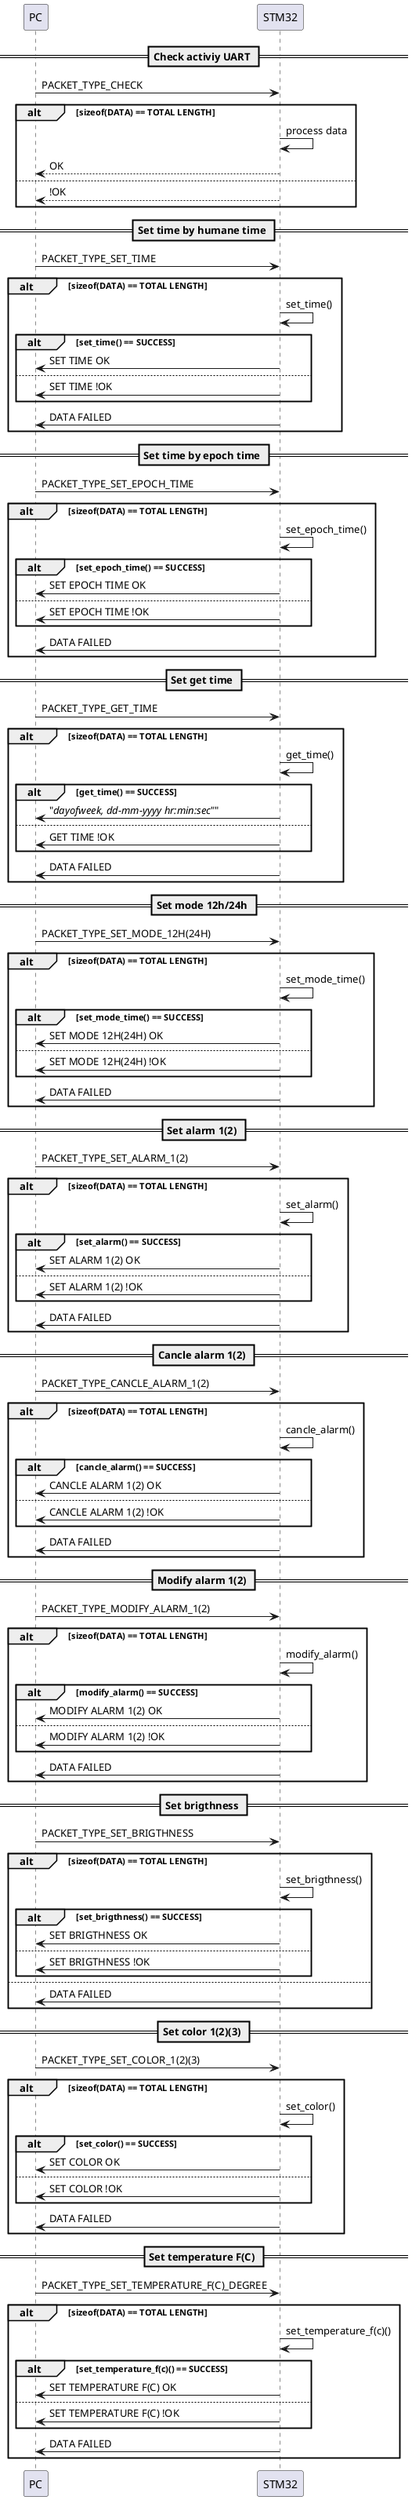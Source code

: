 @startuml
== Check activiy UART ==
PC -> STM32: PACKET_TYPE_CHECK
alt sizeof(DATA) == TOTAL LENGTH
STM32->STM32 : process data
STM32 --> PC: OK
else
STM32 --> PC: !OK
end

== Set time by humane time ==
PC -> STM32: PACKET_TYPE_SET_TIME
alt sizeof(DATA) == TOTAL LENGTH
STM32->STM32 :set_time() 
alt set_time() == SUCCESS
STM32->PC: SET TIME OK
else
STM32->PC: SET TIME !OK
end
STM32->PC: DATA FAILED
end
== Set time by epoch time ==
PC -> STM32: PACKET_TYPE_SET_EPOCH_TIME
alt sizeof(DATA) == TOTAL LENGTH
STM32->STM32 :set_epoch_time()
alt set_epoch_time() == SUCCESS
STM32->PC: SET EPOCH TIME OK
else
STM32->PC: SET EPOCH TIME !OK
end
STM32->PC: DATA FAILED
end
== Set get time ==
PC -> STM32: PACKET_TYPE_GET_TIME
alt sizeof(DATA) == TOTAL LENGTH
STM32->STM32 :get_time() 
alt get_time() == SUCCESS
STM32->PC: "//dayofweek, dd-mm-yyyy hr:min:sec//""
else
STM32->PC: GET TIME !OK
end
STM32->PC: DATA FAILED
end
== Set mode 12h/24h ==
PC -> STM32: PACKET_TYPE_SET_MODE_12H(24H)
alt sizeof(DATA) == TOTAL LENGTH
STM32->STM32 :set_mode_time()
alt set_mode_time() == SUCCESS
STM32->PC: SET MODE 12H(24H) OK
else
STM32->PC: SET MODE 12H(24H) !OK
end
STM32->PC: DATA FAILED
end
== Set alarm 1(2) ==
PC -> STM32: PACKET_TYPE_SET_ALARM_1(2)
alt sizeof(DATA) == TOTAL LENGTH
STM32->STM32 :set_alarm()
alt set_alarm() == SUCCESS
STM32->PC: SET ALARM 1(2) OK
else
STM32->PC: SET ALARM 1(2) !OK
end
STM32->PC: DATA FAILED
end
== Cancle alarm 1(2) ==
PC -> STM32: PACKET_TYPE_CANCLE_ALARM_1(2)
alt sizeof(DATA) == TOTAL LENGTH
STM32->STM32 :cancle_alarm()
alt cancle_alarm() == SUCCESS
STM32->PC: CANCLE ALARM 1(2) OK
else
STM32->PC: CANCLE ALARM 1(2) !OK
end
STM32->PC: DATA FAILED
end
== Modify alarm 1(2) ==
PC -> STM32: PACKET_TYPE_MODIFY_ALARM_1(2)
alt sizeof(DATA) == TOTAL LENGTH
STM32->STM32 :modify_alarm()
alt modify_alarm() == SUCCESS
STM32->PC: MODIFY ALARM 1(2) OK
else
STM32->PC: MODIFY ALARM 1(2) !OK
end
STM32->PC: DATA FAILED
end
== Set brigthness ==
PC -> STM32: PACKET_TYPE_SET_BRIGTHNESS
alt sizeof(DATA) == TOTAL LENGTH
STM32->STM32 :set_brigthness()
alt set_brigthness() == SUCCESS
STM32->PC: SET BRIGTHNESS OK
else
STM32->PC: SET BRIGTHNESS !OK
end
else 
STM32->PC: DATA FAILED
end
== Set color 1(2)(3) ==
PC -> STM32: PACKET_TYPE_SET_COLOR_1(2)(3)
alt sizeof(DATA) == TOTAL LENGTH
STM32->STM32 :set_color()
alt set_color() == SUCCESS
STM32->PC: SET COLOR OK
else
STM32->PC: SET COLOR !OK
end
STM32->PC: DATA FAILED
end
== Set temperature F(C) ==
PC -> STM32: PACKET_TYPE_SET_TEMPERATURE_F(C)_DEGREE
alt sizeof(DATA) == TOTAL LENGTH
STM32->STM32 :set_temperature_f(c)()
alt set_temperature_f(c)() == SUCCESS
STM32->PC: SET TEMPERATURE F(C) OK
else
STM32->PC: SET TEMPERATURE F(C) !OK
end
STM32->PC: DATA FAILED
end
@enduml
